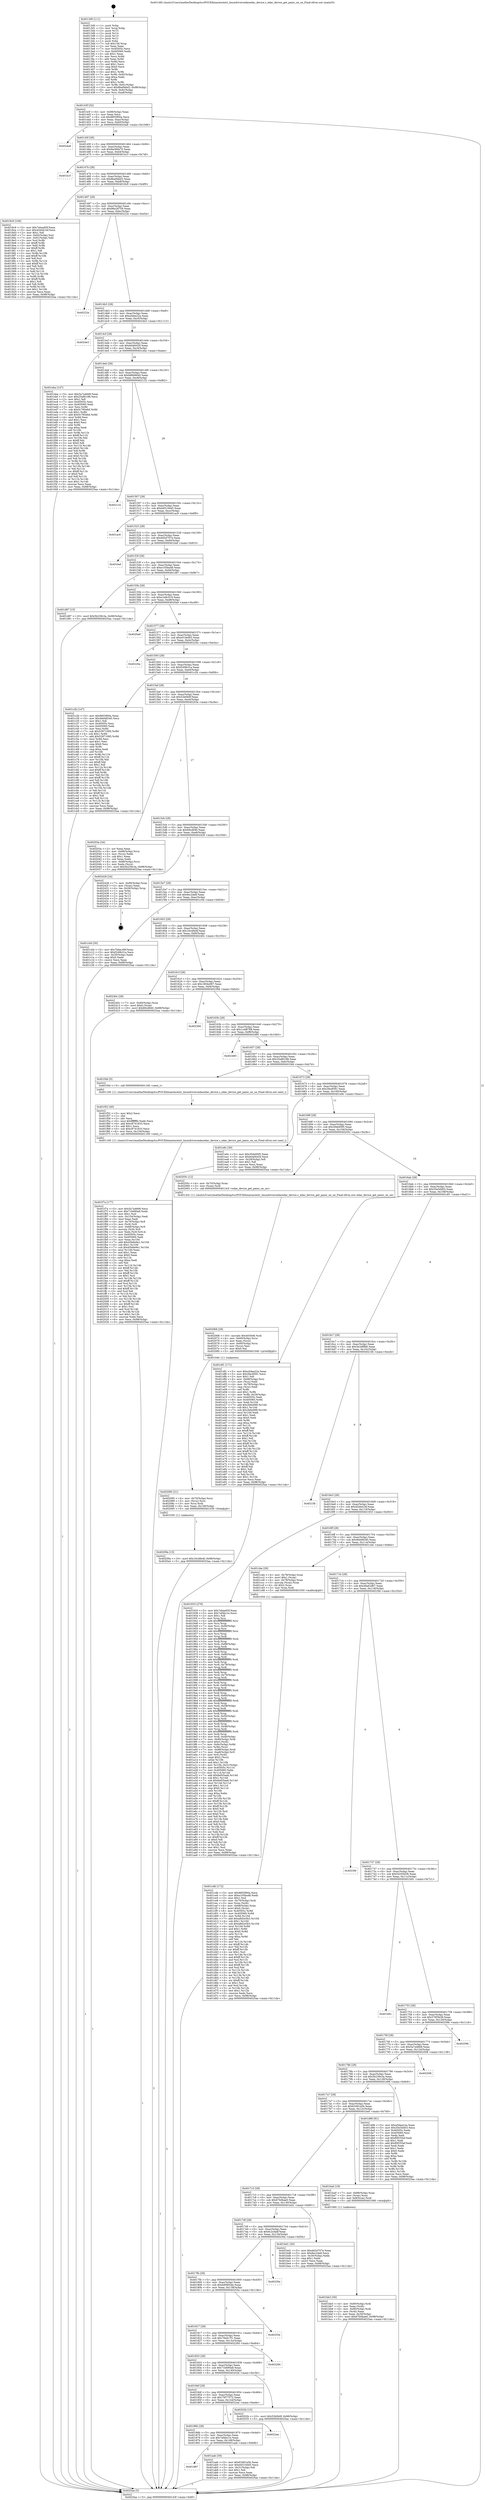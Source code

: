 digraph "0x4013d0" {
  label = "0x4013d0 (/mnt/c/Users/mathe/Desktop/tcc/POCII/binaries/extr_linuxdriversedacedac_device.c_edac_device_get_panic_on_ue_Final-ollvm.out::main(0))"
  labelloc = "t"
  node[shape=record]

  Entry [label="",width=0.3,height=0.3,shape=circle,fillcolor=black,style=filled]
  "0x40143f" [label="{
     0x40143f [32]\l
     | [instrs]\l
     &nbsp;&nbsp;0x40143f \<+6\>: mov -0x98(%rbp),%eax\l
     &nbsp;&nbsp;0x401445 \<+2\>: mov %eax,%ecx\l
     &nbsp;&nbsp;0x401447 \<+6\>: sub $0x8855f00a,%ecx\l
     &nbsp;&nbsp;0x40144d \<+6\>: mov %eax,-0xac(%rbp)\l
     &nbsp;&nbsp;0x401453 \<+6\>: mov %ecx,-0xb0(%rbp)\l
     &nbsp;&nbsp;0x401459 \<+6\>: je 00000000004024a6 \<main+0x10d6\>\l
  }"]
  "0x4024a6" [label="{
     0x4024a6\l
  }", style=dashed]
  "0x40145f" [label="{
     0x40145f [28]\l
     | [instrs]\l
     &nbsp;&nbsp;0x40145f \<+5\>: jmp 0000000000401464 \<main+0x94\>\l
     &nbsp;&nbsp;0x401464 \<+6\>: mov -0xac(%rbp),%eax\l
     &nbsp;&nbsp;0x40146a \<+5\>: sub $0x8a369a70,%eax\l
     &nbsp;&nbsp;0x40146f \<+6\>: mov %eax,-0xb4(%rbp)\l
     &nbsp;&nbsp;0x401475 \<+6\>: je 0000000000401b1f \<main+0x74f\>\l
  }"]
  Exit [label="",width=0.3,height=0.3,shape=circle,fillcolor=black,style=filled,peripheries=2]
  "0x401b1f" [label="{
     0x401b1f\l
  }", style=dashed]
  "0x40147b" [label="{
     0x40147b [28]\l
     | [instrs]\l
     &nbsp;&nbsp;0x40147b \<+5\>: jmp 0000000000401480 \<main+0xb0\>\l
     &nbsp;&nbsp;0x401480 \<+6\>: mov -0xac(%rbp),%eax\l
     &nbsp;&nbsp;0x401486 \<+5\>: sub $0x8ba0bbd3,%eax\l
     &nbsp;&nbsp;0x40148b \<+6\>: mov %eax,-0xb8(%rbp)\l
     &nbsp;&nbsp;0x401491 \<+6\>: je 00000000004018c9 \<main+0x4f9\>\l
  }"]
  "0x40209a" [label="{
     0x40209a [15]\l
     | [instrs]\l
     &nbsp;&nbsp;0x40209a \<+10\>: movl $0x16c48e4f,-0x98(%rbp)\l
     &nbsp;&nbsp;0x4020a4 \<+5\>: jmp 00000000004025aa \<main+0x11da\>\l
  }"]
  "0x4018c9" [label="{
     0x4018c9 [106]\l
     | [instrs]\l
     &nbsp;&nbsp;0x4018c9 \<+5\>: mov $0x7ebaa65f,%eax\l
     &nbsp;&nbsp;0x4018ce \<+5\>: mov $0x45d441bf,%ecx\l
     &nbsp;&nbsp;0x4018d3 \<+2\>: mov $0x1,%dl\l
     &nbsp;&nbsp;0x4018d5 \<+7\>: mov -0x92(%rbp),%sil\l
     &nbsp;&nbsp;0x4018dc \<+7\>: mov -0x91(%rbp),%dil\l
     &nbsp;&nbsp;0x4018e3 \<+3\>: mov %sil,%r8b\l
     &nbsp;&nbsp;0x4018e6 \<+4\>: xor $0xff,%r8b\l
     &nbsp;&nbsp;0x4018ea \<+3\>: mov %dil,%r9b\l
     &nbsp;&nbsp;0x4018ed \<+4\>: xor $0xff,%r9b\l
     &nbsp;&nbsp;0x4018f1 \<+3\>: xor $0x1,%dl\l
     &nbsp;&nbsp;0x4018f4 \<+3\>: mov %r8b,%r10b\l
     &nbsp;&nbsp;0x4018f7 \<+4\>: and $0xff,%r10b\l
     &nbsp;&nbsp;0x4018fb \<+3\>: and %dl,%sil\l
     &nbsp;&nbsp;0x4018fe \<+3\>: mov %r9b,%r11b\l
     &nbsp;&nbsp;0x401901 \<+4\>: and $0xff,%r11b\l
     &nbsp;&nbsp;0x401905 \<+3\>: and %dl,%dil\l
     &nbsp;&nbsp;0x401908 \<+3\>: or %sil,%r10b\l
     &nbsp;&nbsp;0x40190b \<+3\>: or %dil,%r11b\l
     &nbsp;&nbsp;0x40190e \<+3\>: xor %r11b,%r10b\l
     &nbsp;&nbsp;0x401911 \<+3\>: or %r9b,%r8b\l
     &nbsp;&nbsp;0x401914 \<+4\>: xor $0xff,%r8b\l
     &nbsp;&nbsp;0x401918 \<+3\>: or $0x1,%dl\l
     &nbsp;&nbsp;0x40191b \<+3\>: and %dl,%r8b\l
     &nbsp;&nbsp;0x40191e \<+3\>: or %r8b,%r10b\l
     &nbsp;&nbsp;0x401921 \<+4\>: test $0x1,%r10b\l
     &nbsp;&nbsp;0x401925 \<+3\>: cmovne %ecx,%eax\l
     &nbsp;&nbsp;0x401928 \<+6\>: mov %eax,-0x98(%rbp)\l
     &nbsp;&nbsp;0x40192e \<+5\>: jmp 00000000004025aa \<main+0x11da\>\l
  }"]
  "0x401497" [label="{
     0x401497 [28]\l
     | [instrs]\l
     &nbsp;&nbsp;0x401497 \<+5\>: jmp 000000000040149c \<main+0xcc\>\l
     &nbsp;&nbsp;0x40149c \<+6\>: mov -0xac(%rbp),%eax\l
     &nbsp;&nbsp;0x4014a2 \<+5\>: sub $0x96e28759,%eax\l
     &nbsp;&nbsp;0x4014a7 \<+6\>: mov %eax,-0xbc(%rbp)\l
     &nbsp;&nbsp;0x4014ad \<+6\>: je 000000000040222e \<main+0xe5e\>\l
  }"]
  "0x4025aa" [label="{
     0x4025aa [5]\l
     | [instrs]\l
     &nbsp;&nbsp;0x4025aa \<+5\>: jmp 000000000040143f \<main+0x6f\>\l
  }"]
  "0x4013d0" [label="{
     0x4013d0 [111]\l
     | [instrs]\l
     &nbsp;&nbsp;0x4013d0 \<+1\>: push %rbp\l
     &nbsp;&nbsp;0x4013d1 \<+3\>: mov %rsp,%rbp\l
     &nbsp;&nbsp;0x4013d4 \<+2\>: push %r15\l
     &nbsp;&nbsp;0x4013d6 \<+2\>: push %r14\l
     &nbsp;&nbsp;0x4013d8 \<+2\>: push %r13\l
     &nbsp;&nbsp;0x4013da \<+2\>: push %r12\l
     &nbsp;&nbsp;0x4013dc \<+1\>: push %rbx\l
     &nbsp;&nbsp;0x4013dd \<+7\>: sub $0x158,%rsp\l
     &nbsp;&nbsp;0x4013e4 \<+2\>: xor %eax,%eax\l
     &nbsp;&nbsp;0x4013e6 \<+7\>: mov 0x40505c,%ecx\l
     &nbsp;&nbsp;0x4013ed \<+7\>: mov 0x405060,%edx\l
     &nbsp;&nbsp;0x4013f4 \<+3\>: sub $0x1,%eax\l
     &nbsp;&nbsp;0x4013f7 \<+3\>: mov %ecx,%r8d\l
     &nbsp;&nbsp;0x4013fa \<+3\>: add %eax,%r8d\l
     &nbsp;&nbsp;0x4013fd \<+4\>: imul %r8d,%ecx\l
     &nbsp;&nbsp;0x401401 \<+3\>: and $0x1,%ecx\l
     &nbsp;&nbsp;0x401404 \<+3\>: cmp $0x0,%ecx\l
     &nbsp;&nbsp;0x401407 \<+4\>: sete %r9b\l
     &nbsp;&nbsp;0x40140b \<+4\>: and $0x1,%r9b\l
     &nbsp;&nbsp;0x40140f \<+7\>: mov %r9b,-0x92(%rbp)\l
     &nbsp;&nbsp;0x401416 \<+3\>: cmp $0xa,%edx\l
     &nbsp;&nbsp;0x401419 \<+4\>: setl %r9b\l
     &nbsp;&nbsp;0x40141d \<+4\>: and $0x1,%r9b\l
     &nbsp;&nbsp;0x401421 \<+7\>: mov %r9b,-0x91(%rbp)\l
     &nbsp;&nbsp;0x401428 \<+10\>: movl $0x8ba0bbd3,-0x98(%rbp)\l
     &nbsp;&nbsp;0x401432 \<+6\>: mov %edi,-0x9c(%rbp)\l
     &nbsp;&nbsp;0x401438 \<+7\>: mov %rsi,-0xa8(%rbp)\l
  }"]
  "0x402085" [label="{
     0x402085 [21]\l
     | [instrs]\l
     &nbsp;&nbsp;0x402085 \<+4\>: mov -0x70(%rbp),%rcx\l
     &nbsp;&nbsp;0x402089 \<+3\>: mov (%rcx),%rcx\l
     &nbsp;&nbsp;0x40208c \<+3\>: mov %rcx,%rdi\l
     &nbsp;&nbsp;0x40208f \<+6\>: mov %eax,-0x158(%rbp)\l
     &nbsp;&nbsp;0x402095 \<+5\>: call 0000000000401030 \<free@plt\>\l
     | [calls]\l
     &nbsp;&nbsp;0x401030 \{1\} (unknown)\l
  }"]
  "0x40222e" [label="{
     0x40222e\l
  }", style=dashed]
  "0x4014b3" [label="{
     0x4014b3 [28]\l
     | [instrs]\l
     &nbsp;&nbsp;0x4014b3 \<+5\>: jmp 00000000004014b8 \<main+0xe8\>\l
     &nbsp;&nbsp;0x4014b8 \<+6\>: mov -0xac(%rbp),%eax\l
     &nbsp;&nbsp;0x4014be \<+5\>: sub $0xa5dea22a,%eax\l
     &nbsp;&nbsp;0x4014c3 \<+6\>: mov %eax,-0xc0(%rbp)\l
     &nbsp;&nbsp;0x4014c9 \<+6\>: je 00000000004024e3 \<main+0x1113\>\l
  }"]
  "0x402068" [label="{
     0x402068 [29]\l
     | [instrs]\l
     &nbsp;&nbsp;0x402068 \<+10\>: movabs $0x4030d6,%rdi\l
     &nbsp;&nbsp;0x402072 \<+4\>: mov -0x60(%rbp),%rcx\l
     &nbsp;&nbsp;0x402076 \<+2\>: mov %eax,(%rcx)\l
     &nbsp;&nbsp;0x402078 \<+4\>: mov -0x60(%rbp),%rcx\l
     &nbsp;&nbsp;0x40207c \<+2\>: mov (%rcx),%esi\l
     &nbsp;&nbsp;0x40207e \<+2\>: mov $0x0,%al\l
     &nbsp;&nbsp;0x402080 \<+5\>: call 0000000000401040 \<printf@plt\>\l
     | [calls]\l
     &nbsp;&nbsp;0x401040 \{1\} (unknown)\l
  }"]
  "0x4024e3" [label="{
     0x4024e3\l
  }", style=dashed]
  "0x4014cf" [label="{
     0x4014cf [28]\l
     | [instrs]\l
     &nbsp;&nbsp;0x4014cf \<+5\>: jmp 00000000004014d4 \<main+0x104\>\l
     &nbsp;&nbsp;0x4014d4 \<+6\>: mov -0xac(%rbp),%eax\l
     &nbsp;&nbsp;0x4014da \<+5\>: sub $0xb0af4429,%eax\l
     &nbsp;&nbsp;0x4014df \<+6\>: mov %eax,-0xc4(%rbp)\l
     &nbsp;&nbsp;0x4014e5 \<+6\>: je 0000000000401eba \<main+0xaea\>\l
  }"]
  "0x401f7a" [label="{
     0x401f7a [177]\l
     | [instrs]\l
     &nbsp;&nbsp;0x401f7a \<+5\>: mov $0x5a7a4668,%ecx\l
     &nbsp;&nbsp;0x401f7f \<+5\>: mov $0x71b690a8,%edx\l
     &nbsp;&nbsp;0x401f84 \<+3\>: mov $0x1,%sil\l
     &nbsp;&nbsp;0x401f87 \<+6\>: mov -0x154(%rbp),%edi\l
     &nbsp;&nbsp;0x401f8d \<+3\>: imul %eax,%edi\l
     &nbsp;&nbsp;0x401f90 \<+4\>: mov -0x70(%rbp),%r8\l
     &nbsp;&nbsp;0x401f94 \<+3\>: mov (%r8),%r8\l
     &nbsp;&nbsp;0x401f97 \<+4\>: mov -0x68(%rbp),%r9\l
     &nbsp;&nbsp;0x401f9b \<+3\>: movslq (%r9),%r9\l
     &nbsp;&nbsp;0x401f9e \<+4\>: mov %edi,(%r8,%r9,4)\l
     &nbsp;&nbsp;0x401fa2 \<+7\>: mov 0x40505c,%eax\l
     &nbsp;&nbsp;0x401fa9 \<+7\>: mov 0x405060,%edi\l
     &nbsp;&nbsp;0x401fb0 \<+3\>: mov %eax,%r10d\l
     &nbsp;&nbsp;0x401fb3 \<+7\>: add $0x45b6e9a1,%r10d\l
     &nbsp;&nbsp;0x401fba \<+4\>: sub $0x1,%r10d\l
     &nbsp;&nbsp;0x401fbe \<+7\>: sub $0x45b6e9a1,%r10d\l
     &nbsp;&nbsp;0x401fc5 \<+4\>: imul %r10d,%eax\l
     &nbsp;&nbsp;0x401fc9 \<+3\>: and $0x1,%eax\l
     &nbsp;&nbsp;0x401fcc \<+3\>: cmp $0x0,%eax\l
     &nbsp;&nbsp;0x401fcf \<+4\>: sete %r11b\l
     &nbsp;&nbsp;0x401fd3 \<+3\>: cmp $0xa,%edi\l
     &nbsp;&nbsp;0x401fd6 \<+3\>: setl %bl\l
     &nbsp;&nbsp;0x401fd9 \<+3\>: mov %r11b,%r14b\l
     &nbsp;&nbsp;0x401fdc \<+4\>: xor $0xff,%r14b\l
     &nbsp;&nbsp;0x401fe0 \<+3\>: mov %bl,%r15b\l
     &nbsp;&nbsp;0x401fe3 \<+4\>: xor $0xff,%r15b\l
     &nbsp;&nbsp;0x401fe7 \<+4\>: xor $0x1,%sil\l
     &nbsp;&nbsp;0x401feb \<+3\>: mov %r14b,%r12b\l
     &nbsp;&nbsp;0x401fee \<+4\>: and $0xff,%r12b\l
     &nbsp;&nbsp;0x401ff2 \<+3\>: and %sil,%r11b\l
     &nbsp;&nbsp;0x401ff5 \<+3\>: mov %r15b,%r13b\l
     &nbsp;&nbsp;0x401ff8 \<+4\>: and $0xff,%r13b\l
     &nbsp;&nbsp;0x401ffc \<+3\>: and %sil,%bl\l
     &nbsp;&nbsp;0x401fff \<+3\>: or %r11b,%r12b\l
     &nbsp;&nbsp;0x402002 \<+3\>: or %bl,%r13b\l
     &nbsp;&nbsp;0x402005 \<+3\>: xor %r13b,%r12b\l
     &nbsp;&nbsp;0x402008 \<+3\>: or %r15b,%r14b\l
     &nbsp;&nbsp;0x40200b \<+4\>: xor $0xff,%r14b\l
     &nbsp;&nbsp;0x40200f \<+4\>: or $0x1,%sil\l
     &nbsp;&nbsp;0x402013 \<+3\>: and %sil,%r14b\l
     &nbsp;&nbsp;0x402016 \<+3\>: or %r14b,%r12b\l
     &nbsp;&nbsp;0x402019 \<+4\>: test $0x1,%r12b\l
     &nbsp;&nbsp;0x40201d \<+3\>: cmovne %edx,%ecx\l
     &nbsp;&nbsp;0x402020 \<+6\>: mov %ecx,-0x98(%rbp)\l
     &nbsp;&nbsp;0x402026 \<+5\>: jmp 00000000004025aa \<main+0x11da\>\l
  }"]
  "0x401eba" [label="{
     0x401eba [147]\l
     | [instrs]\l
     &nbsp;&nbsp;0x401eba \<+5\>: mov $0x5a7a4668,%eax\l
     &nbsp;&nbsp;0x401ebf \<+5\>: mov $0x25a80188,%ecx\l
     &nbsp;&nbsp;0x401ec4 \<+2\>: mov $0x1,%dl\l
     &nbsp;&nbsp;0x401ec6 \<+7\>: mov 0x40505c,%esi\l
     &nbsp;&nbsp;0x401ecd \<+7\>: mov 0x405060,%edi\l
     &nbsp;&nbsp;0x401ed4 \<+3\>: mov %esi,%r8d\l
     &nbsp;&nbsp;0x401ed7 \<+7\>: sub $0x5c785e6d,%r8d\l
     &nbsp;&nbsp;0x401ede \<+4\>: sub $0x1,%r8d\l
     &nbsp;&nbsp;0x401ee2 \<+7\>: add $0x5c785e6d,%r8d\l
     &nbsp;&nbsp;0x401ee9 \<+4\>: imul %r8d,%esi\l
     &nbsp;&nbsp;0x401eed \<+3\>: and $0x1,%esi\l
     &nbsp;&nbsp;0x401ef0 \<+3\>: cmp $0x0,%esi\l
     &nbsp;&nbsp;0x401ef3 \<+4\>: sete %r9b\l
     &nbsp;&nbsp;0x401ef7 \<+3\>: cmp $0xa,%edi\l
     &nbsp;&nbsp;0x401efa \<+4\>: setl %r10b\l
     &nbsp;&nbsp;0x401efe \<+3\>: mov %r9b,%r11b\l
     &nbsp;&nbsp;0x401f01 \<+4\>: xor $0xff,%r11b\l
     &nbsp;&nbsp;0x401f05 \<+3\>: mov %r10b,%bl\l
     &nbsp;&nbsp;0x401f08 \<+3\>: xor $0xff,%bl\l
     &nbsp;&nbsp;0x401f0b \<+3\>: xor $0x0,%dl\l
     &nbsp;&nbsp;0x401f0e \<+3\>: mov %r11b,%r14b\l
     &nbsp;&nbsp;0x401f11 \<+4\>: and $0x0,%r14b\l
     &nbsp;&nbsp;0x401f15 \<+3\>: and %dl,%r9b\l
     &nbsp;&nbsp;0x401f18 \<+3\>: mov %bl,%r15b\l
     &nbsp;&nbsp;0x401f1b \<+4\>: and $0x0,%r15b\l
     &nbsp;&nbsp;0x401f1f \<+3\>: and %dl,%r10b\l
     &nbsp;&nbsp;0x401f22 \<+3\>: or %r9b,%r14b\l
     &nbsp;&nbsp;0x401f25 \<+3\>: or %r10b,%r15b\l
     &nbsp;&nbsp;0x401f28 \<+3\>: xor %r15b,%r14b\l
     &nbsp;&nbsp;0x401f2b \<+3\>: or %bl,%r11b\l
     &nbsp;&nbsp;0x401f2e \<+4\>: xor $0xff,%r11b\l
     &nbsp;&nbsp;0x401f32 \<+3\>: or $0x0,%dl\l
     &nbsp;&nbsp;0x401f35 \<+3\>: and %dl,%r11b\l
     &nbsp;&nbsp;0x401f38 \<+3\>: or %r11b,%r14b\l
     &nbsp;&nbsp;0x401f3b \<+4\>: test $0x1,%r14b\l
     &nbsp;&nbsp;0x401f3f \<+3\>: cmovne %ecx,%eax\l
     &nbsp;&nbsp;0x401f42 \<+6\>: mov %eax,-0x98(%rbp)\l
     &nbsp;&nbsp;0x401f48 \<+5\>: jmp 00000000004025aa \<main+0x11da\>\l
  }"]
  "0x4014eb" [label="{
     0x4014eb [28]\l
     | [instrs]\l
     &nbsp;&nbsp;0x4014eb \<+5\>: jmp 00000000004014f0 \<main+0x120\>\l
     &nbsp;&nbsp;0x4014f0 \<+6\>: mov -0xac(%rbp),%eax\l
     &nbsp;&nbsp;0x4014f6 \<+5\>: sub $0xb8668640,%eax\l
     &nbsp;&nbsp;0x4014fb \<+6\>: mov %eax,-0xc8(%rbp)\l
     &nbsp;&nbsp;0x401501 \<+6\>: je 0000000000402132 \<main+0xd62\>\l
  }"]
  "0x401f52" [label="{
     0x401f52 [40]\l
     | [instrs]\l
     &nbsp;&nbsp;0x401f52 \<+5\>: mov $0x2,%ecx\l
     &nbsp;&nbsp;0x401f57 \<+1\>: cltd\l
     &nbsp;&nbsp;0x401f58 \<+2\>: idiv %ecx\l
     &nbsp;&nbsp;0x401f5a \<+6\>: imul $0xfffffffe,%edx,%ecx\l
     &nbsp;&nbsp;0x401f60 \<+6\>: add $0xc8741833,%ecx\l
     &nbsp;&nbsp;0x401f66 \<+3\>: add $0x1,%ecx\l
     &nbsp;&nbsp;0x401f69 \<+6\>: sub $0xc8741833,%ecx\l
     &nbsp;&nbsp;0x401f6f \<+6\>: mov %ecx,-0x154(%rbp)\l
     &nbsp;&nbsp;0x401f75 \<+5\>: call 0000000000401160 \<next_i\>\l
     | [calls]\l
     &nbsp;&nbsp;0x401160 \{1\} (/mnt/c/Users/mathe/Desktop/tcc/POCII/binaries/extr_linuxdriversedacedac_device.c_edac_device_get_panic_on_ue_Final-ollvm.out::next_i)\l
  }"]
  "0x402132" [label="{
     0x402132\l
  }", style=dashed]
  "0x401507" [label="{
     0x401507 [28]\l
     | [instrs]\l
     &nbsp;&nbsp;0x401507 \<+5\>: jmp 000000000040150c \<main+0x13c\>\l
     &nbsp;&nbsp;0x40150c \<+6\>: mov -0xac(%rbp),%eax\l
     &nbsp;&nbsp;0x401512 \<+5\>: sub $0xd4510d45,%eax\l
     &nbsp;&nbsp;0x401517 \<+6\>: mov %eax,-0xcc(%rbp)\l
     &nbsp;&nbsp;0x40151d \<+6\>: je 0000000000401ac9 \<main+0x6f9\>\l
  }"]
  "0x401cdb" [label="{
     0x401cdb [172]\l
     | [instrs]\l
     &nbsp;&nbsp;0x401cdb \<+5\>: mov $0x8855f00a,%ecx\l
     &nbsp;&nbsp;0x401ce0 \<+5\>: mov $0xe105ba48,%edx\l
     &nbsp;&nbsp;0x401ce5 \<+3\>: mov $0x1,%sil\l
     &nbsp;&nbsp;0x401ce8 \<+4\>: mov -0x70(%rbp),%rdi\l
     &nbsp;&nbsp;0x401cec \<+3\>: mov %rax,(%rdi)\l
     &nbsp;&nbsp;0x401cef \<+4\>: mov -0x68(%rbp),%rax\l
     &nbsp;&nbsp;0x401cf3 \<+6\>: movl $0x0,(%rax)\l
     &nbsp;&nbsp;0x401cf9 \<+8\>: mov 0x40505c,%r8d\l
     &nbsp;&nbsp;0x401d01 \<+8\>: mov 0x405060,%r9d\l
     &nbsp;&nbsp;0x401d09 \<+3\>: mov %r8d,%r10d\l
     &nbsp;&nbsp;0x401d0c \<+7\>: add $0xa8d2e5b3,%r10d\l
     &nbsp;&nbsp;0x401d13 \<+4\>: sub $0x1,%r10d\l
     &nbsp;&nbsp;0x401d17 \<+7\>: sub $0xa8d2e5b3,%r10d\l
     &nbsp;&nbsp;0x401d1e \<+4\>: imul %r10d,%r8d\l
     &nbsp;&nbsp;0x401d22 \<+4\>: and $0x1,%r8d\l
     &nbsp;&nbsp;0x401d26 \<+4\>: cmp $0x0,%r8d\l
     &nbsp;&nbsp;0x401d2a \<+4\>: sete %r11b\l
     &nbsp;&nbsp;0x401d2e \<+4\>: cmp $0xa,%r9d\l
     &nbsp;&nbsp;0x401d32 \<+3\>: setl %bl\l
     &nbsp;&nbsp;0x401d35 \<+3\>: mov %r11b,%r14b\l
     &nbsp;&nbsp;0x401d38 \<+4\>: xor $0xff,%r14b\l
     &nbsp;&nbsp;0x401d3c \<+3\>: mov %bl,%r15b\l
     &nbsp;&nbsp;0x401d3f \<+4\>: xor $0xff,%r15b\l
     &nbsp;&nbsp;0x401d43 \<+4\>: xor $0x1,%sil\l
     &nbsp;&nbsp;0x401d47 \<+3\>: mov %r14b,%r12b\l
     &nbsp;&nbsp;0x401d4a \<+4\>: and $0xff,%r12b\l
     &nbsp;&nbsp;0x401d4e \<+3\>: and %sil,%r11b\l
     &nbsp;&nbsp;0x401d51 \<+3\>: mov %r15b,%r13b\l
     &nbsp;&nbsp;0x401d54 \<+4\>: and $0xff,%r13b\l
     &nbsp;&nbsp;0x401d58 \<+3\>: and %sil,%bl\l
     &nbsp;&nbsp;0x401d5b \<+3\>: or %r11b,%r12b\l
     &nbsp;&nbsp;0x401d5e \<+3\>: or %bl,%r13b\l
     &nbsp;&nbsp;0x401d61 \<+3\>: xor %r13b,%r12b\l
     &nbsp;&nbsp;0x401d64 \<+3\>: or %r15b,%r14b\l
     &nbsp;&nbsp;0x401d67 \<+4\>: xor $0xff,%r14b\l
     &nbsp;&nbsp;0x401d6b \<+4\>: or $0x1,%sil\l
     &nbsp;&nbsp;0x401d6f \<+3\>: and %sil,%r14b\l
     &nbsp;&nbsp;0x401d72 \<+3\>: or %r14b,%r12b\l
     &nbsp;&nbsp;0x401d75 \<+4\>: test $0x1,%r12b\l
     &nbsp;&nbsp;0x401d79 \<+3\>: cmovne %edx,%ecx\l
     &nbsp;&nbsp;0x401d7c \<+6\>: mov %ecx,-0x98(%rbp)\l
     &nbsp;&nbsp;0x401d82 \<+5\>: jmp 00000000004025aa \<main+0x11da\>\l
  }"]
  "0x401ac9" [label="{
     0x401ac9\l
  }", style=dashed]
  "0x401523" [label="{
     0x401523 [28]\l
     | [instrs]\l
     &nbsp;&nbsp;0x401523 \<+5\>: jmp 0000000000401528 \<main+0x158\>\l
     &nbsp;&nbsp;0x401528 \<+6\>: mov -0xac(%rbp),%eax\l
     &nbsp;&nbsp;0x40152e \<+5\>: sub $0xdd2d707e,%eax\l
     &nbsp;&nbsp;0x401533 \<+6\>: mov %eax,-0xd0(%rbp)\l
     &nbsp;&nbsp;0x401539 \<+6\>: je 0000000000401bef \<main+0x81f\>\l
  }"]
  "0x401bb3" [label="{
     0x401bb3 [30]\l
     | [instrs]\l
     &nbsp;&nbsp;0x401bb3 \<+4\>: mov -0x80(%rbp),%rdi\l
     &nbsp;&nbsp;0x401bb7 \<+2\>: mov %eax,(%rdi)\l
     &nbsp;&nbsp;0x401bb9 \<+4\>: mov -0x80(%rbp),%rdi\l
     &nbsp;&nbsp;0x401bbd \<+2\>: mov (%rdi),%eax\l
     &nbsp;&nbsp;0x401bbf \<+3\>: mov %eax,-0x30(%rbp)\l
     &nbsp;&nbsp;0x401bc2 \<+10\>: movl $0x67b0bae0,-0x98(%rbp)\l
     &nbsp;&nbsp;0x401bcc \<+5\>: jmp 00000000004025aa \<main+0x11da\>\l
  }"]
  "0x401bef" [label="{
     0x401bef\l
  }", style=dashed]
  "0x40153f" [label="{
     0x40153f [28]\l
     | [instrs]\l
     &nbsp;&nbsp;0x40153f \<+5\>: jmp 0000000000401544 \<main+0x174\>\l
     &nbsp;&nbsp;0x401544 \<+6\>: mov -0xac(%rbp),%eax\l
     &nbsp;&nbsp;0x40154a \<+5\>: sub $0xe105ba48,%eax\l
     &nbsp;&nbsp;0x40154f \<+6\>: mov %eax,-0xd4(%rbp)\l
     &nbsp;&nbsp;0x401555 \<+6\>: je 0000000000401d87 \<main+0x9b7\>\l
  }"]
  "0x401887" [label="{
     0x401887\l
  }", style=dashed]
  "0x401d87" [label="{
     0x401d87 [15]\l
     | [instrs]\l
     &nbsp;&nbsp;0x401d87 \<+10\>: movl $0x5b239c3a,-0x98(%rbp)\l
     &nbsp;&nbsp;0x401d91 \<+5\>: jmp 00000000004025aa \<main+0x11da\>\l
  }"]
  "0x40155b" [label="{
     0x40155b [28]\l
     | [instrs]\l
     &nbsp;&nbsp;0x40155b \<+5\>: jmp 0000000000401560 \<main+0x190\>\l
     &nbsp;&nbsp;0x401560 \<+6\>: mov -0xac(%rbp),%eax\l
     &nbsp;&nbsp;0x401566 \<+5\>: sub $0xe1e6c519,%eax\l
     &nbsp;&nbsp;0x40156b \<+6\>: mov %eax,-0xd8(%rbp)\l
     &nbsp;&nbsp;0x401571 \<+6\>: je 00000000004020a9 \<main+0xcd9\>\l
  }"]
  "0x401aab" [label="{
     0x401aab [30]\l
     | [instrs]\l
     &nbsp;&nbsp;0x401aab \<+5\>: mov $0x63491a5b,%eax\l
     &nbsp;&nbsp;0x401ab0 \<+5\>: mov $0xd4510d45,%ecx\l
     &nbsp;&nbsp;0x401ab5 \<+3\>: mov -0x31(%rbp),%dl\l
     &nbsp;&nbsp;0x401ab8 \<+3\>: test $0x1,%dl\l
     &nbsp;&nbsp;0x401abb \<+3\>: cmovne %ecx,%eax\l
     &nbsp;&nbsp;0x401abe \<+6\>: mov %eax,-0x98(%rbp)\l
     &nbsp;&nbsp;0x401ac4 \<+5\>: jmp 00000000004025aa \<main+0x11da\>\l
  }"]
  "0x4020a9" [label="{
     0x4020a9\l
  }", style=dashed]
  "0x401577" [label="{
     0x401577 [28]\l
     | [instrs]\l
     &nbsp;&nbsp;0x401577 \<+5\>: jmp 000000000040157c \<main+0x1ac\>\l
     &nbsp;&nbsp;0x40157c \<+6\>: mov -0xac(%rbp),%eax\l
     &nbsp;&nbsp;0x401582 \<+5\>: sub $0xe51fe003,%eax\l
     &nbsp;&nbsp;0x401587 \<+6\>: mov %eax,-0xdc(%rbp)\l
     &nbsp;&nbsp;0x40158d \<+6\>: je 000000000040220a \<main+0xe3a\>\l
  }"]
  "0x40186b" [label="{
     0x40186b [28]\l
     | [instrs]\l
     &nbsp;&nbsp;0x40186b \<+5\>: jmp 0000000000401870 \<main+0x4a0\>\l
     &nbsp;&nbsp;0x401870 \<+6\>: mov -0xac(%rbp),%eax\l
     &nbsp;&nbsp;0x401876 \<+5\>: sub $0x7af4bc1e,%eax\l
     &nbsp;&nbsp;0x40187b \<+6\>: mov %eax,-0x148(%rbp)\l
     &nbsp;&nbsp;0x401881 \<+6\>: je 0000000000401aab \<main+0x6db\>\l
  }"]
  "0x40220a" [label="{
     0x40220a\l
  }", style=dashed]
  "0x401593" [label="{
     0x401593 [28]\l
     | [instrs]\l
     &nbsp;&nbsp;0x401593 \<+5\>: jmp 0000000000401598 \<main+0x1c8\>\l
     &nbsp;&nbsp;0x401598 \<+6\>: mov -0xac(%rbp),%eax\l
     &nbsp;&nbsp;0x40159e \<+5\>: sub $0xf249b31a,%eax\l
     &nbsp;&nbsp;0x4015a3 \<+6\>: mov %eax,-0xe0(%rbp)\l
     &nbsp;&nbsp;0x4015a9 \<+6\>: je 0000000000401c2b \<main+0x85b\>\l
  }"]
  "0x4022ae" [label="{
     0x4022ae\l
  }", style=dashed]
  "0x401c2b" [label="{
     0x401c2b [147]\l
     | [instrs]\l
     &nbsp;&nbsp;0x401c2b \<+5\>: mov $0x8855f00a,%eax\l
     &nbsp;&nbsp;0x401c30 \<+5\>: mov $0x46d48340,%ecx\l
     &nbsp;&nbsp;0x401c35 \<+2\>: mov $0x1,%dl\l
     &nbsp;&nbsp;0x401c37 \<+7\>: mov 0x40505c,%esi\l
     &nbsp;&nbsp;0x401c3e \<+7\>: mov 0x405060,%edi\l
     &nbsp;&nbsp;0x401c45 \<+3\>: mov %esi,%r8d\l
     &nbsp;&nbsp;0x401c48 \<+7\>: sub $0x53971085,%r8d\l
     &nbsp;&nbsp;0x401c4f \<+4\>: sub $0x1,%r8d\l
     &nbsp;&nbsp;0x401c53 \<+7\>: add $0x53971085,%r8d\l
     &nbsp;&nbsp;0x401c5a \<+4\>: imul %r8d,%esi\l
     &nbsp;&nbsp;0x401c5e \<+3\>: and $0x1,%esi\l
     &nbsp;&nbsp;0x401c61 \<+3\>: cmp $0x0,%esi\l
     &nbsp;&nbsp;0x401c64 \<+4\>: sete %r9b\l
     &nbsp;&nbsp;0x401c68 \<+3\>: cmp $0xa,%edi\l
     &nbsp;&nbsp;0x401c6b \<+4\>: setl %r10b\l
     &nbsp;&nbsp;0x401c6f \<+3\>: mov %r9b,%r11b\l
     &nbsp;&nbsp;0x401c72 \<+4\>: xor $0xff,%r11b\l
     &nbsp;&nbsp;0x401c76 \<+3\>: mov %r10b,%bl\l
     &nbsp;&nbsp;0x401c79 \<+3\>: xor $0xff,%bl\l
     &nbsp;&nbsp;0x401c7c \<+3\>: xor $0x1,%dl\l
     &nbsp;&nbsp;0x401c7f \<+3\>: mov %r11b,%r14b\l
     &nbsp;&nbsp;0x401c82 \<+4\>: and $0xff,%r14b\l
     &nbsp;&nbsp;0x401c86 \<+3\>: and %dl,%r9b\l
     &nbsp;&nbsp;0x401c89 \<+3\>: mov %bl,%r15b\l
     &nbsp;&nbsp;0x401c8c \<+4\>: and $0xff,%r15b\l
     &nbsp;&nbsp;0x401c90 \<+3\>: and %dl,%r10b\l
     &nbsp;&nbsp;0x401c93 \<+3\>: or %r9b,%r14b\l
     &nbsp;&nbsp;0x401c96 \<+3\>: or %r10b,%r15b\l
     &nbsp;&nbsp;0x401c99 \<+3\>: xor %r15b,%r14b\l
     &nbsp;&nbsp;0x401c9c \<+3\>: or %bl,%r11b\l
     &nbsp;&nbsp;0x401c9f \<+4\>: xor $0xff,%r11b\l
     &nbsp;&nbsp;0x401ca3 \<+3\>: or $0x1,%dl\l
     &nbsp;&nbsp;0x401ca6 \<+3\>: and %dl,%r11b\l
     &nbsp;&nbsp;0x401ca9 \<+3\>: or %r11b,%r14b\l
     &nbsp;&nbsp;0x401cac \<+4\>: test $0x1,%r14b\l
     &nbsp;&nbsp;0x401cb0 \<+3\>: cmovne %ecx,%eax\l
     &nbsp;&nbsp;0x401cb3 \<+6\>: mov %eax,-0x98(%rbp)\l
     &nbsp;&nbsp;0x401cb9 \<+5\>: jmp 00000000004025aa \<main+0x11da\>\l
  }"]
  "0x4015af" [label="{
     0x4015af [28]\l
     | [instrs]\l
     &nbsp;&nbsp;0x4015af \<+5\>: jmp 00000000004015b4 \<main+0x1e4\>\l
     &nbsp;&nbsp;0x4015b4 \<+6\>: mov -0xac(%rbp),%eax\l
     &nbsp;&nbsp;0x4015ba \<+5\>: sub $0x52b0b0f,%eax\l
     &nbsp;&nbsp;0x4015bf \<+6\>: mov %eax,-0xe4(%rbp)\l
     &nbsp;&nbsp;0x4015c5 \<+6\>: je 000000000040203a \<main+0xc6a\>\l
  }"]
  "0x40184f" [label="{
     0x40184f [28]\l
     | [instrs]\l
     &nbsp;&nbsp;0x40184f \<+5\>: jmp 0000000000401854 \<main+0x484\>\l
     &nbsp;&nbsp;0x401854 \<+6\>: mov -0xac(%rbp),%eax\l
     &nbsp;&nbsp;0x40185a \<+5\>: sub $0x75f77572,%eax\l
     &nbsp;&nbsp;0x40185f \<+6\>: mov %eax,-0x144(%rbp)\l
     &nbsp;&nbsp;0x401865 \<+6\>: je 00000000004022ae \<main+0xede\>\l
  }"]
  "0x40203a" [label="{
     0x40203a [34]\l
     | [instrs]\l
     &nbsp;&nbsp;0x40203a \<+2\>: xor %eax,%eax\l
     &nbsp;&nbsp;0x40203c \<+4\>: mov -0x68(%rbp),%rcx\l
     &nbsp;&nbsp;0x402040 \<+2\>: mov (%rcx),%edx\l
     &nbsp;&nbsp;0x402042 \<+3\>: sub $0x1,%eax\l
     &nbsp;&nbsp;0x402045 \<+2\>: sub %eax,%edx\l
     &nbsp;&nbsp;0x402047 \<+4\>: mov -0x68(%rbp),%rcx\l
     &nbsp;&nbsp;0x40204b \<+2\>: mov %edx,(%rcx)\l
     &nbsp;&nbsp;0x40204d \<+10\>: movl $0x5b239c3a,-0x98(%rbp)\l
     &nbsp;&nbsp;0x402057 \<+5\>: jmp 00000000004025aa \<main+0x11da\>\l
  }"]
  "0x4015cb" [label="{
     0x4015cb [28]\l
     | [instrs]\l
     &nbsp;&nbsp;0x4015cb \<+5\>: jmp 00000000004015d0 \<main+0x200\>\l
     &nbsp;&nbsp;0x4015d0 \<+6\>: mov -0xac(%rbp),%eax\l
     &nbsp;&nbsp;0x4015d6 \<+5\>: sub $0x69cd940,%eax\l
     &nbsp;&nbsp;0x4015db \<+6\>: mov %eax,-0xe8(%rbp)\l
     &nbsp;&nbsp;0x4015e1 \<+6\>: je 0000000000402428 \<main+0x1058\>\l
  }"]
  "0x40202b" [label="{
     0x40202b [15]\l
     | [instrs]\l
     &nbsp;&nbsp;0x40202b \<+10\>: movl $0x52b0b0f,-0x98(%rbp)\l
     &nbsp;&nbsp;0x402035 \<+5\>: jmp 00000000004025aa \<main+0x11da\>\l
  }"]
  "0x402428" [label="{
     0x402428 [24]\l
     | [instrs]\l
     &nbsp;&nbsp;0x402428 \<+7\>: mov -0x90(%rbp),%rax\l
     &nbsp;&nbsp;0x40242f \<+2\>: mov (%rax),%eax\l
     &nbsp;&nbsp;0x402431 \<+4\>: lea -0x28(%rbp),%rsp\l
     &nbsp;&nbsp;0x402435 \<+1\>: pop %rbx\l
     &nbsp;&nbsp;0x402436 \<+2\>: pop %r12\l
     &nbsp;&nbsp;0x402438 \<+2\>: pop %r13\l
     &nbsp;&nbsp;0x40243a \<+2\>: pop %r14\l
     &nbsp;&nbsp;0x40243c \<+2\>: pop %r15\l
     &nbsp;&nbsp;0x40243e \<+1\>: pop %rbp\l
     &nbsp;&nbsp;0x40243f \<+1\>: ret\l
  }"]
  "0x4015e7" [label="{
     0x4015e7 [28]\l
     | [instrs]\l
     &nbsp;&nbsp;0x4015e7 \<+5\>: jmp 00000000004015ec \<main+0x21c\>\l
     &nbsp;&nbsp;0x4015ec \<+6\>: mov -0xac(%rbp),%eax\l
     &nbsp;&nbsp;0x4015f2 \<+5\>: sub $0x9ec2de8,%eax\l
     &nbsp;&nbsp;0x4015f7 \<+6\>: mov %eax,-0xec(%rbp)\l
     &nbsp;&nbsp;0x4015fd \<+6\>: je 0000000000401c0d \<main+0x83d\>\l
  }"]
  "0x401833" [label="{
     0x401833 [28]\l
     | [instrs]\l
     &nbsp;&nbsp;0x401833 \<+5\>: jmp 0000000000401838 \<main+0x468\>\l
     &nbsp;&nbsp;0x401838 \<+6\>: mov -0xac(%rbp),%eax\l
     &nbsp;&nbsp;0x40183e \<+5\>: sub $0x71b690a8,%eax\l
     &nbsp;&nbsp;0x401843 \<+6\>: mov %eax,-0x140(%rbp)\l
     &nbsp;&nbsp;0x401849 \<+6\>: je 000000000040202b \<main+0xc5b\>\l
  }"]
  "0x401c0d" [label="{
     0x401c0d [30]\l
     | [instrs]\l
     &nbsp;&nbsp;0x401c0d \<+5\>: mov $0x7bbec48f,%eax\l
     &nbsp;&nbsp;0x401c12 \<+5\>: mov $0xf249b31a,%ecx\l
     &nbsp;&nbsp;0x401c17 \<+3\>: mov -0x30(%rbp),%edx\l
     &nbsp;&nbsp;0x401c1a \<+3\>: cmp $0x0,%edx\l
     &nbsp;&nbsp;0x401c1d \<+3\>: cmove %ecx,%eax\l
     &nbsp;&nbsp;0x401c20 \<+6\>: mov %eax,-0x98(%rbp)\l
     &nbsp;&nbsp;0x401c26 \<+5\>: jmp 00000000004025aa \<main+0x11da\>\l
  }"]
  "0x401603" [label="{
     0x401603 [28]\l
     | [instrs]\l
     &nbsp;&nbsp;0x401603 \<+5\>: jmp 0000000000401608 \<main+0x238\>\l
     &nbsp;&nbsp;0x401608 \<+6\>: mov -0xac(%rbp),%eax\l
     &nbsp;&nbsp;0x40160e \<+5\>: sub $0x16c48e4f,%eax\l
     &nbsp;&nbsp;0x401613 \<+6\>: mov %eax,-0xf0(%rbp)\l
     &nbsp;&nbsp;0x401619 \<+6\>: je 000000000040240c \<main+0x103c\>\l
  }"]
  "0x402284" [label="{
     0x402284\l
  }", style=dashed]
  "0x40240c" [label="{
     0x40240c [28]\l
     | [instrs]\l
     &nbsp;&nbsp;0x40240c \<+7\>: mov -0x90(%rbp),%rax\l
     &nbsp;&nbsp;0x402413 \<+6\>: movl $0x0,(%rax)\l
     &nbsp;&nbsp;0x402419 \<+10\>: movl $0x69cd940,-0x98(%rbp)\l
     &nbsp;&nbsp;0x402423 \<+5\>: jmp 00000000004025aa \<main+0x11da\>\l
  }"]
  "0x40161f" [label="{
     0x40161f [28]\l
     | [instrs]\l
     &nbsp;&nbsp;0x40161f \<+5\>: jmp 0000000000401624 \<main+0x254\>\l
     &nbsp;&nbsp;0x401624 \<+6\>: mov -0xac(%rbp),%eax\l
     &nbsp;&nbsp;0x40162a \<+5\>: sub $0x1804e067,%eax\l
     &nbsp;&nbsp;0x40162f \<+6\>: mov %eax,-0xf4(%rbp)\l
     &nbsp;&nbsp;0x401635 \<+6\>: je 000000000040239d \<main+0xfcd\>\l
  }"]
  "0x401817" [label="{
     0x401817 [28]\l
     | [instrs]\l
     &nbsp;&nbsp;0x401817 \<+5\>: jmp 000000000040181c \<main+0x44c\>\l
     &nbsp;&nbsp;0x40181c \<+6\>: mov -0xac(%rbp),%eax\l
     &nbsp;&nbsp;0x401822 \<+5\>: sub $0x70e0c7f1,%eax\l
     &nbsp;&nbsp;0x401827 \<+6\>: mov %eax,-0x13c(%rbp)\l
     &nbsp;&nbsp;0x40182d \<+6\>: je 0000000000402284 \<main+0xeb4\>\l
  }"]
  "0x40239d" [label="{
     0x40239d\l
  }", style=dashed]
  "0x40163b" [label="{
     0x40163b [28]\l
     | [instrs]\l
     &nbsp;&nbsp;0x40163b \<+5\>: jmp 0000000000401640 \<main+0x270\>\l
     &nbsp;&nbsp;0x401640 \<+6\>: mov -0xac(%rbp),%eax\l
     &nbsp;&nbsp;0x401646 \<+5\>: sub $0x1cef8768,%eax\l
     &nbsp;&nbsp;0x40164b \<+6\>: mov %eax,-0xf8(%rbp)\l
     &nbsp;&nbsp;0x401651 \<+6\>: je 0000000000402485 \<main+0x10b5\>\l
  }"]
  "0x40255e" [label="{
     0x40255e\l
  }", style=dashed]
  "0x402485" [label="{
     0x402485\l
  }", style=dashed]
  "0x401657" [label="{
     0x401657 [28]\l
     | [instrs]\l
     &nbsp;&nbsp;0x401657 \<+5\>: jmp 000000000040165c \<main+0x28c\>\l
     &nbsp;&nbsp;0x40165c \<+6\>: mov -0xac(%rbp),%eax\l
     &nbsp;&nbsp;0x401662 \<+5\>: sub $0x25a80188,%eax\l
     &nbsp;&nbsp;0x401667 \<+6\>: mov %eax,-0xfc(%rbp)\l
     &nbsp;&nbsp;0x40166d \<+6\>: je 0000000000401f4d \<main+0xb7d\>\l
  }"]
  "0x4017fb" [label="{
     0x4017fb [28]\l
     | [instrs]\l
     &nbsp;&nbsp;0x4017fb \<+5\>: jmp 0000000000401800 \<main+0x430\>\l
     &nbsp;&nbsp;0x401800 \<+6\>: mov -0xac(%rbp),%eax\l
     &nbsp;&nbsp;0x401806 \<+5\>: sub $0x6d080cbe,%eax\l
     &nbsp;&nbsp;0x40180b \<+6\>: mov %eax,-0x138(%rbp)\l
     &nbsp;&nbsp;0x401811 \<+6\>: je 000000000040255e \<main+0x118e\>\l
  }"]
  "0x401f4d" [label="{
     0x401f4d [5]\l
     | [instrs]\l
     &nbsp;&nbsp;0x401f4d \<+5\>: call 0000000000401160 \<next_i\>\l
     | [calls]\l
     &nbsp;&nbsp;0x401160 \{1\} (/mnt/c/Users/mathe/Desktop/tcc/POCII/binaries/extr_linuxdriversedacedac_device.c_edac_device_get_panic_on_ue_Final-ollvm.out::next_i)\l
  }"]
  "0x401673" [label="{
     0x401673 [28]\l
     | [instrs]\l
     &nbsp;&nbsp;0x401673 \<+5\>: jmp 0000000000401678 \<main+0x2a8\>\l
     &nbsp;&nbsp;0x401678 \<+6\>: mov -0xac(%rbp),%eax\l
     &nbsp;&nbsp;0x40167e \<+5\>: sub $0x2fec8591,%eax\l
     &nbsp;&nbsp;0x401683 \<+6\>: mov %eax,-0x100(%rbp)\l
     &nbsp;&nbsp;0x401689 \<+6\>: je 0000000000401e9c \<main+0xacc\>\l
  }"]
  "0x40230a" [label="{
     0x40230a\l
  }", style=dashed]
  "0x401e9c" [label="{
     0x401e9c [30]\l
     | [instrs]\l
     &nbsp;&nbsp;0x401e9c \<+5\>: mov $0x30de95f5,%eax\l
     &nbsp;&nbsp;0x401ea1 \<+5\>: mov $0xb0af4429,%ecx\l
     &nbsp;&nbsp;0x401ea6 \<+3\>: mov -0x29(%rbp),%dl\l
     &nbsp;&nbsp;0x401ea9 \<+3\>: test $0x1,%dl\l
     &nbsp;&nbsp;0x401eac \<+3\>: cmovne %ecx,%eax\l
     &nbsp;&nbsp;0x401eaf \<+6\>: mov %eax,-0x98(%rbp)\l
     &nbsp;&nbsp;0x401eb5 \<+5\>: jmp 00000000004025aa \<main+0x11da\>\l
  }"]
  "0x40168f" [label="{
     0x40168f [28]\l
     | [instrs]\l
     &nbsp;&nbsp;0x40168f \<+5\>: jmp 0000000000401694 \<main+0x2c4\>\l
     &nbsp;&nbsp;0x401694 \<+6\>: mov -0xac(%rbp),%eax\l
     &nbsp;&nbsp;0x40169a \<+5\>: sub $0x30de95f5,%eax\l
     &nbsp;&nbsp;0x40169f \<+6\>: mov %eax,-0x104(%rbp)\l
     &nbsp;&nbsp;0x4016a5 \<+6\>: je 000000000040205c \<main+0xc8c\>\l
  }"]
  "0x4017df" [label="{
     0x4017df [28]\l
     | [instrs]\l
     &nbsp;&nbsp;0x4017df \<+5\>: jmp 00000000004017e4 \<main+0x414\>\l
     &nbsp;&nbsp;0x4017e4 \<+6\>: mov -0xac(%rbp),%eax\l
     &nbsp;&nbsp;0x4017ea \<+5\>: sub $0x6c2cfadf,%eax\l
     &nbsp;&nbsp;0x4017ef \<+6\>: mov %eax,-0x134(%rbp)\l
     &nbsp;&nbsp;0x4017f5 \<+6\>: je 000000000040230a \<main+0xf3a\>\l
  }"]
  "0x40205c" [label="{
     0x40205c [12]\l
     | [instrs]\l
     &nbsp;&nbsp;0x40205c \<+4\>: mov -0x70(%rbp),%rax\l
     &nbsp;&nbsp;0x402060 \<+3\>: mov (%rax),%rdi\l
     &nbsp;&nbsp;0x402063 \<+5\>: call 00000000004013c0 \<edac_device_get_panic_on_ue\>\l
     | [calls]\l
     &nbsp;&nbsp;0x4013c0 \{1\} (/mnt/c/Users/mathe/Desktop/tcc/POCII/binaries/extr_linuxdriversedacedac_device.c_edac_device_get_panic_on_ue_Final-ollvm.out::edac_device_get_panic_on_ue)\l
  }"]
  "0x4016ab" [label="{
     0x4016ab [28]\l
     | [instrs]\l
     &nbsp;&nbsp;0x4016ab \<+5\>: jmp 00000000004016b0 \<main+0x2e0\>\l
     &nbsp;&nbsp;0x4016b0 \<+6\>: mov -0xac(%rbp),%eax\l
     &nbsp;&nbsp;0x4016b6 \<+5\>: sub $0x35e5d403,%eax\l
     &nbsp;&nbsp;0x4016bb \<+6\>: mov %eax,-0x108(%rbp)\l
     &nbsp;&nbsp;0x4016c1 \<+6\>: je 0000000000401df1 \<main+0xa21\>\l
  }"]
  "0x401bd1" [label="{
     0x401bd1 [30]\l
     | [instrs]\l
     &nbsp;&nbsp;0x401bd1 \<+5\>: mov $0xdd2d707e,%eax\l
     &nbsp;&nbsp;0x401bd6 \<+5\>: mov $0x9ec2de8,%ecx\l
     &nbsp;&nbsp;0x401bdb \<+3\>: mov -0x30(%rbp),%edx\l
     &nbsp;&nbsp;0x401bde \<+3\>: cmp $0x1,%edx\l
     &nbsp;&nbsp;0x401be1 \<+3\>: cmovl %ecx,%eax\l
     &nbsp;&nbsp;0x401be4 \<+6\>: mov %eax,-0x98(%rbp)\l
     &nbsp;&nbsp;0x401bea \<+5\>: jmp 00000000004025aa \<main+0x11da\>\l
  }"]
  "0x401df1" [label="{
     0x401df1 [171]\l
     | [instrs]\l
     &nbsp;&nbsp;0x401df1 \<+5\>: mov $0xa5dea22a,%eax\l
     &nbsp;&nbsp;0x401df6 \<+5\>: mov $0x2fec8591,%ecx\l
     &nbsp;&nbsp;0x401dfb \<+2\>: mov $0x1,%dl\l
     &nbsp;&nbsp;0x401dfd \<+4\>: mov -0x68(%rbp),%rsi\l
     &nbsp;&nbsp;0x401e01 \<+2\>: mov (%rsi),%edi\l
     &nbsp;&nbsp;0x401e03 \<+4\>: mov -0x78(%rbp),%rsi\l
     &nbsp;&nbsp;0x401e07 \<+2\>: cmp (%rsi),%edi\l
     &nbsp;&nbsp;0x401e09 \<+4\>: setl %r8b\l
     &nbsp;&nbsp;0x401e0d \<+4\>: and $0x1,%r8b\l
     &nbsp;&nbsp;0x401e11 \<+4\>: mov %r8b,-0x29(%rbp)\l
     &nbsp;&nbsp;0x401e15 \<+7\>: mov 0x40505c,%edi\l
     &nbsp;&nbsp;0x401e1c \<+8\>: mov 0x405060,%r9d\l
     &nbsp;&nbsp;0x401e24 \<+3\>: mov %edi,%r10d\l
     &nbsp;&nbsp;0x401e27 \<+7\>: add $0x2b6e999,%r10d\l
     &nbsp;&nbsp;0x401e2e \<+4\>: sub $0x1,%r10d\l
     &nbsp;&nbsp;0x401e32 \<+7\>: sub $0x2b6e999,%r10d\l
     &nbsp;&nbsp;0x401e39 \<+4\>: imul %r10d,%edi\l
     &nbsp;&nbsp;0x401e3d \<+3\>: and $0x1,%edi\l
     &nbsp;&nbsp;0x401e40 \<+3\>: cmp $0x0,%edi\l
     &nbsp;&nbsp;0x401e43 \<+4\>: sete %r8b\l
     &nbsp;&nbsp;0x401e47 \<+4\>: cmp $0xa,%r9d\l
     &nbsp;&nbsp;0x401e4b \<+4\>: setl %r11b\l
     &nbsp;&nbsp;0x401e4f \<+3\>: mov %r8b,%bl\l
     &nbsp;&nbsp;0x401e52 \<+3\>: xor $0xff,%bl\l
     &nbsp;&nbsp;0x401e55 \<+3\>: mov %r11b,%r14b\l
     &nbsp;&nbsp;0x401e58 \<+4\>: xor $0xff,%r14b\l
     &nbsp;&nbsp;0x401e5c \<+3\>: xor $0x1,%dl\l
     &nbsp;&nbsp;0x401e5f \<+3\>: mov %bl,%r15b\l
     &nbsp;&nbsp;0x401e62 \<+4\>: and $0xff,%r15b\l
     &nbsp;&nbsp;0x401e66 \<+3\>: and %dl,%r8b\l
     &nbsp;&nbsp;0x401e69 \<+3\>: mov %r14b,%r12b\l
     &nbsp;&nbsp;0x401e6c \<+4\>: and $0xff,%r12b\l
     &nbsp;&nbsp;0x401e70 \<+3\>: and %dl,%r11b\l
     &nbsp;&nbsp;0x401e73 \<+3\>: or %r8b,%r15b\l
     &nbsp;&nbsp;0x401e76 \<+3\>: or %r11b,%r12b\l
     &nbsp;&nbsp;0x401e79 \<+3\>: xor %r12b,%r15b\l
     &nbsp;&nbsp;0x401e7c \<+3\>: or %r14b,%bl\l
     &nbsp;&nbsp;0x401e7f \<+3\>: xor $0xff,%bl\l
     &nbsp;&nbsp;0x401e82 \<+3\>: or $0x1,%dl\l
     &nbsp;&nbsp;0x401e85 \<+2\>: and %dl,%bl\l
     &nbsp;&nbsp;0x401e87 \<+3\>: or %bl,%r15b\l
     &nbsp;&nbsp;0x401e8a \<+4\>: test $0x1,%r15b\l
     &nbsp;&nbsp;0x401e8e \<+3\>: cmovne %ecx,%eax\l
     &nbsp;&nbsp;0x401e91 \<+6\>: mov %eax,-0x98(%rbp)\l
     &nbsp;&nbsp;0x401e97 \<+5\>: jmp 00000000004025aa \<main+0x11da\>\l
  }"]
  "0x4016c7" [label="{
     0x4016c7 [28]\l
     | [instrs]\l
     &nbsp;&nbsp;0x4016c7 \<+5\>: jmp 00000000004016cc \<main+0x2fc\>\l
     &nbsp;&nbsp;0x4016cc \<+6\>: mov -0xac(%rbp),%eax\l
     &nbsp;&nbsp;0x4016d2 \<+5\>: sub $0x3e3df9b6,%eax\l
     &nbsp;&nbsp;0x4016d7 \<+6\>: mov %eax,-0x10c(%rbp)\l
     &nbsp;&nbsp;0x4016dd \<+6\>: je 00000000004021fb \<main+0xe2b\>\l
  }"]
  "0x4017c3" [label="{
     0x4017c3 [28]\l
     | [instrs]\l
     &nbsp;&nbsp;0x4017c3 \<+5\>: jmp 00000000004017c8 \<main+0x3f8\>\l
     &nbsp;&nbsp;0x4017c8 \<+6\>: mov -0xac(%rbp),%eax\l
     &nbsp;&nbsp;0x4017ce \<+5\>: sub $0x67b0bae0,%eax\l
     &nbsp;&nbsp;0x4017d3 \<+6\>: mov %eax,-0x130(%rbp)\l
     &nbsp;&nbsp;0x4017d9 \<+6\>: je 0000000000401bd1 \<main+0x801\>\l
  }"]
  "0x4021fb" [label="{
     0x4021fb\l
  }", style=dashed]
  "0x4016e3" [label="{
     0x4016e3 [28]\l
     | [instrs]\l
     &nbsp;&nbsp;0x4016e3 \<+5\>: jmp 00000000004016e8 \<main+0x318\>\l
     &nbsp;&nbsp;0x4016e8 \<+6\>: mov -0xac(%rbp),%eax\l
     &nbsp;&nbsp;0x4016ee \<+5\>: sub $0x45d441bf,%eax\l
     &nbsp;&nbsp;0x4016f3 \<+6\>: mov %eax,-0x110(%rbp)\l
     &nbsp;&nbsp;0x4016f9 \<+6\>: je 0000000000401933 \<main+0x563\>\l
  }"]
  "0x401ba0" [label="{
     0x401ba0 [19]\l
     | [instrs]\l
     &nbsp;&nbsp;0x401ba0 \<+7\>: mov -0x88(%rbp),%rax\l
     &nbsp;&nbsp;0x401ba7 \<+3\>: mov (%rax),%rax\l
     &nbsp;&nbsp;0x401baa \<+4\>: mov 0x8(%rax),%rdi\l
     &nbsp;&nbsp;0x401bae \<+5\>: call 0000000000401060 \<atoi@plt\>\l
     | [calls]\l
     &nbsp;&nbsp;0x401060 \{1\} (unknown)\l
  }"]
  "0x401933" [label="{
     0x401933 [376]\l
     | [instrs]\l
     &nbsp;&nbsp;0x401933 \<+5\>: mov $0x7ebaa65f,%eax\l
     &nbsp;&nbsp;0x401938 \<+5\>: mov $0x7af4bc1e,%ecx\l
     &nbsp;&nbsp;0x40193d \<+2\>: mov $0x1,%dl\l
     &nbsp;&nbsp;0x40193f \<+3\>: mov %rsp,%rsi\l
     &nbsp;&nbsp;0x401942 \<+4\>: add $0xfffffffffffffff0,%rsi\l
     &nbsp;&nbsp;0x401946 \<+3\>: mov %rsi,%rsp\l
     &nbsp;&nbsp;0x401949 \<+7\>: mov %rsi,-0x90(%rbp)\l
     &nbsp;&nbsp;0x401950 \<+3\>: mov %rsp,%rsi\l
     &nbsp;&nbsp;0x401953 \<+4\>: add $0xfffffffffffffff0,%rsi\l
     &nbsp;&nbsp;0x401957 \<+3\>: mov %rsi,%rsp\l
     &nbsp;&nbsp;0x40195a \<+3\>: mov %rsp,%rdi\l
     &nbsp;&nbsp;0x40195d \<+4\>: add $0xfffffffffffffff0,%rdi\l
     &nbsp;&nbsp;0x401961 \<+3\>: mov %rdi,%rsp\l
     &nbsp;&nbsp;0x401964 \<+7\>: mov %rdi,-0x88(%rbp)\l
     &nbsp;&nbsp;0x40196b \<+3\>: mov %rsp,%rdi\l
     &nbsp;&nbsp;0x40196e \<+4\>: add $0xfffffffffffffff0,%rdi\l
     &nbsp;&nbsp;0x401972 \<+3\>: mov %rdi,%rsp\l
     &nbsp;&nbsp;0x401975 \<+4\>: mov %rdi,-0x80(%rbp)\l
     &nbsp;&nbsp;0x401979 \<+3\>: mov %rsp,%rdi\l
     &nbsp;&nbsp;0x40197c \<+4\>: add $0xfffffffffffffff0,%rdi\l
     &nbsp;&nbsp;0x401980 \<+3\>: mov %rdi,%rsp\l
     &nbsp;&nbsp;0x401983 \<+4\>: mov %rdi,-0x78(%rbp)\l
     &nbsp;&nbsp;0x401987 \<+3\>: mov %rsp,%rdi\l
     &nbsp;&nbsp;0x40198a \<+4\>: add $0xfffffffffffffff0,%rdi\l
     &nbsp;&nbsp;0x40198e \<+3\>: mov %rdi,%rsp\l
     &nbsp;&nbsp;0x401991 \<+4\>: mov %rdi,-0x70(%rbp)\l
     &nbsp;&nbsp;0x401995 \<+3\>: mov %rsp,%rdi\l
     &nbsp;&nbsp;0x401998 \<+4\>: add $0xfffffffffffffff0,%rdi\l
     &nbsp;&nbsp;0x40199c \<+3\>: mov %rdi,%rsp\l
     &nbsp;&nbsp;0x40199f \<+4\>: mov %rdi,-0x68(%rbp)\l
     &nbsp;&nbsp;0x4019a3 \<+3\>: mov %rsp,%rdi\l
     &nbsp;&nbsp;0x4019a6 \<+4\>: add $0xfffffffffffffff0,%rdi\l
     &nbsp;&nbsp;0x4019aa \<+3\>: mov %rdi,%rsp\l
     &nbsp;&nbsp;0x4019ad \<+4\>: mov %rdi,-0x60(%rbp)\l
     &nbsp;&nbsp;0x4019b1 \<+3\>: mov %rsp,%rdi\l
     &nbsp;&nbsp;0x4019b4 \<+4\>: add $0xfffffffffffffff0,%rdi\l
     &nbsp;&nbsp;0x4019b8 \<+3\>: mov %rdi,%rsp\l
     &nbsp;&nbsp;0x4019bb \<+4\>: mov %rdi,-0x58(%rbp)\l
     &nbsp;&nbsp;0x4019bf \<+3\>: mov %rsp,%rdi\l
     &nbsp;&nbsp;0x4019c2 \<+4\>: add $0xfffffffffffffff0,%rdi\l
     &nbsp;&nbsp;0x4019c6 \<+3\>: mov %rdi,%rsp\l
     &nbsp;&nbsp;0x4019c9 \<+4\>: mov %rdi,-0x50(%rbp)\l
     &nbsp;&nbsp;0x4019cd \<+3\>: mov %rsp,%rdi\l
     &nbsp;&nbsp;0x4019d0 \<+4\>: add $0xfffffffffffffff0,%rdi\l
     &nbsp;&nbsp;0x4019d4 \<+3\>: mov %rdi,%rsp\l
     &nbsp;&nbsp;0x4019d7 \<+4\>: mov %rdi,-0x48(%rbp)\l
     &nbsp;&nbsp;0x4019db \<+3\>: mov %rsp,%rdi\l
     &nbsp;&nbsp;0x4019de \<+4\>: add $0xfffffffffffffff0,%rdi\l
     &nbsp;&nbsp;0x4019e2 \<+3\>: mov %rdi,%rsp\l
     &nbsp;&nbsp;0x4019e5 \<+4\>: mov %rdi,-0x40(%rbp)\l
     &nbsp;&nbsp;0x4019e9 \<+7\>: mov -0x90(%rbp),%rdi\l
     &nbsp;&nbsp;0x4019f0 \<+6\>: movl $0x0,(%rdi)\l
     &nbsp;&nbsp;0x4019f6 \<+7\>: mov -0x9c(%rbp),%r8d\l
     &nbsp;&nbsp;0x4019fd \<+3\>: mov %r8d,(%rsi)\l
     &nbsp;&nbsp;0x401a00 \<+7\>: mov -0x88(%rbp),%rdi\l
     &nbsp;&nbsp;0x401a07 \<+7\>: mov -0xa8(%rbp),%r9\l
     &nbsp;&nbsp;0x401a0e \<+3\>: mov %r9,(%rdi)\l
     &nbsp;&nbsp;0x401a11 \<+3\>: cmpl $0x2,(%rsi)\l
     &nbsp;&nbsp;0x401a14 \<+4\>: setne %r10b\l
     &nbsp;&nbsp;0x401a18 \<+4\>: and $0x1,%r10b\l
     &nbsp;&nbsp;0x401a1c \<+4\>: mov %r10b,-0x31(%rbp)\l
     &nbsp;&nbsp;0x401a20 \<+8\>: mov 0x40505c,%r11d\l
     &nbsp;&nbsp;0x401a28 \<+7\>: mov 0x405060,%ebx\l
     &nbsp;&nbsp;0x401a2f \<+3\>: mov %r11d,%r14d\l
     &nbsp;&nbsp;0x401a32 \<+7\>: add $0xfed55aa6,%r14d\l
     &nbsp;&nbsp;0x401a39 \<+4\>: sub $0x1,%r14d\l
     &nbsp;&nbsp;0x401a3d \<+7\>: sub $0xfed55aa6,%r14d\l
     &nbsp;&nbsp;0x401a44 \<+4\>: imul %r14d,%r11d\l
     &nbsp;&nbsp;0x401a48 \<+4\>: and $0x1,%r11d\l
     &nbsp;&nbsp;0x401a4c \<+4\>: cmp $0x0,%r11d\l
     &nbsp;&nbsp;0x401a50 \<+4\>: sete %r10b\l
     &nbsp;&nbsp;0x401a54 \<+3\>: cmp $0xa,%ebx\l
     &nbsp;&nbsp;0x401a57 \<+4\>: setl %r15b\l
     &nbsp;&nbsp;0x401a5b \<+3\>: mov %r10b,%r12b\l
     &nbsp;&nbsp;0x401a5e \<+4\>: xor $0xff,%r12b\l
     &nbsp;&nbsp;0x401a62 \<+3\>: mov %r15b,%r13b\l
     &nbsp;&nbsp;0x401a65 \<+4\>: xor $0xff,%r13b\l
     &nbsp;&nbsp;0x401a69 \<+3\>: xor $0x0,%dl\l
     &nbsp;&nbsp;0x401a6c \<+3\>: mov %r12b,%sil\l
     &nbsp;&nbsp;0x401a6f \<+4\>: and $0x0,%sil\l
     &nbsp;&nbsp;0x401a73 \<+3\>: and %dl,%r10b\l
     &nbsp;&nbsp;0x401a76 \<+3\>: mov %r13b,%dil\l
     &nbsp;&nbsp;0x401a79 \<+4\>: and $0x0,%dil\l
     &nbsp;&nbsp;0x401a7d \<+3\>: and %dl,%r15b\l
     &nbsp;&nbsp;0x401a80 \<+3\>: or %r10b,%sil\l
     &nbsp;&nbsp;0x401a83 \<+3\>: or %r15b,%dil\l
     &nbsp;&nbsp;0x401a86 \<+3\>: xor %dil,%sil\l
     &nbsp;&nbsp;0x401a89 \<+3\>: or %r13b,%r12b\l
     &nbsp;&nbsp;0x401a8c \<+4\>: xor $0xff,%r12b\l
     &nbsp;&nbsp;0x401a90 \<+3\>: or $0x0,%dl\l
     &nbsp;&nbsp;0x401a93 \<+3\>: and %dl,%r12b\l
     &nbsp;&nbsp;0x401a96 \<+3\>: or %r12b,%sil\l
     &nbsp;&nbsp;0x401a99 \<+4\>: test $0x1,%sil\l
     &nbsp;&nbsp;0x401a9d \<+3\>: cmovne %ecx,%eax\l
     &nbsp;&nbsp;0x401aa0 \<+6\>: mov %eax,-0x98(%rbp)\l
     &nbsp;&nbsp;0x401aa6 \<+5\>: jmp 00000000004025aa \<main+0x11da\>\l
  }"]
  "0x4016ff" [label="{
     0x4016ff [28]\l
     | [instrs]\l
     &nbsp;&nbsp;0x4016ff \<+5\>: jmp 0000000000401704 \<main+0x334\>\l
     &nbsp;&nbsp;0x401704 \<+6\>: mov -0xac(%rbp),%eax\l
     &nbsp;&nbsp;0x40170a \<+5\>: sub $0x46d48340,%eax\l
     &nbsp;&nbsp;0x40170f \<+6\>: mov %eax,-0x114(%rbp)\l
     &nbsp;&nbsp;0x401715 \<+6\>: je 0000000000401cbe \<main+0x8ee\>\l
  }"]
  "0x4017a7" [label="{
     0x4017a7 [28]\l
     | [instrs]\l
     &nbsp;&nbsp;0x4017a7 \<+5\>: jmp 00000000004017ac \<main+0x3dc\>\l
     &nbsp;&nbsp;0x4017ac \<+6\>: mov -0xac(%rbp),%eax\l
     &nbsp;&nbsp;0x4017b2 \<+5\>: sub $0x63491a5b,%eax\l
     &nbsp;&nbsp;0x4017b7 \<+6\>: mov %eax,-0x12c(%rbp)\l
     &nbsp;&nbsp;0x4017bd \<+6\>: je 0000000000401ba0 \<main+0x7d0\>\l
  }"]
  "0x401d96" [label="{
     0x401d96 [91]\l
     | [instrs]\l
     &nbsp;&nbsp;0x401d96 \<+5\>: mov $0xa5dea22a,%eax\l
     &nbsp;&nbsp;0x401d9b \<+5\>: mov $0x35e5d403,%ecx\l
     &nbsp;&nbsp;0x401da0 \<+7\>: mov 0x40505c,%edx\l
     &nbsp;&nbsp;0x401da7 \<+7\>: mov 0x405060,%esi\l
     &nbsp;&nbsp;0x401dae \<+2\>: mov %edx,%edi\l
     &nbsp;&nbsp;0x401db0 \<+6\>: sub $0xf0f255ef,%edi\l
     &nbsp;&nbsp;0x401db6 \<+3\>: sub $0x1,%edi\l
     &nbsp;&nbsp;0x401db9 \<+6\>: add $0xf0f255ef,%edi\l
     &nbsp;&nbsp;0x401dbf \<+3\>: imul %edi,%edx\l
     &nbsp;&nbsp;0x401dc2 \<+3\>: and $0x1,%edx\l
     &nbsp;&nbsp;0x401dc5 \<+3\>: cmp $0x0,%edx\l
     &nbsp;&nbsp;0x401dc8 \<+4\>: sete %r8b\l
     &nbsp;&nbsp;0x401dcc \<+3\>: cmp $0xa,%esi\l
     &nbsp;&nbsp;0x401dcf \<+4\>: setl %r9b\l
     &nbsp;&nbsp;0x401dd3 \<+3\>: mov %r8b,%r10b\l
     &nbsp;&nbsp;0x401dd6 \<+3\>: and %r9b,%r10b\l
     &nbsp;&nbsp;0x401dd9 \<+3\>: xor %r9b,%r8b\l
     &nbsp;&nbsp;0x401ddc \<+3\>: or %r8b,%r10b\l
     &nbsp;&nbsp;0x401ddf \<+4\>: test $0x1,%r10b\l
     &nbsp;&nbsp;0x401de3 \<+3\>: cmovne %ecx,%eax\l
     &nbsp;&nbsp;0x401de6 \<+6\>: mov %eax,-0x98(%rbp)\l
     &nbsp;&nbsp;0x401dec \<+5\>: jmp 00000000004025aa \<main+0x11da\>\l
  }"]
  "0x401cbe" [label="{
     0x401cbe [29]\l
     | [instrs]\l
     &nbsp;&nbsp;0x401cbe \<+4\>: mov -0x78(%rbp),%rax\l
     &nbsp;&nbsp;0x401cc2 \<+6\>: movl $0x1,(%rax)\l
     &nbsp;&nbsp;0x401cc8 \<+4\>: mov -0x78(%rbp),%rax\l
     &nbsp;&nbsp;0x401ccc \<+3\>: movslq (%rax),%rax\l
     &nbsp;&nbsp;0x401ccf \<+4\>: shl $0x2,%rax\l
     &nbsp;&nbsp;0x401cd3 \<+3\>: mov %rax,%rdi\l
     &nbsp;&nbsp;0x401cd6 \<+5\>: call 0000000000401050 \<malloc@plt\>\l
     | [calls]\l
     &nbsp;&nbsp;0x401050 \{1\} (unknown)\l
  }"]
  "0x40171b" [label="{
     0x40171b [28]\l
     | [instrs]\l
     &nbsp;&nbsp;0x40171b \<+5\>: jmp 0000000000401720 \<main+0x350\>\l
     &nbsp;&nbsp;0x401720 \<+6\>: mov -0xac(%rbp),%eax\l
     &nbsp;&nbsp;0x401726 \<+5\>: sub $0x48a62d67,%eax\l
     &nbsp;&nbsp;0x40172b \<+6\>: mov %eax,-0x118(%rbp)\l
     &nbsp;&nbsp;0x401731 \<+6\>: je 00000000004023fd \<main+0x102d\>\l
  }"]
  "0x40178b" [label="{
     0x40178b [28]\l
     | [instrs]\l
     &nbsp;&nbsp;0x40178b \<+5\>: jmp 0000000000401790 \<main+0x3c0\>\l
     &nbsp;&nbsp;0x401790 \<+6\>: mov -0xac(%rbp),%eax\l
     &nbsp;&nbsp;0x401796 \<+5\>: sub $0x5b239c3a,%eax\l
     &nbsp;&nbsp;0x40179b \<+6\>: mov %eax,-0x128(%rbp)\l
     &nbsp;&nbsp;0x4017a1 \<+6\>: je 0000000000401d96 \<main+0x9c6\>\l
  }"]
  "0x4023fd" [label="{
     0x4023fd\l
  }", style=dashed]
  "0x401737" [label="{
     0x401737 [28]\l
     | [instrs]\l
     &nbsp;&nbsp;0x401737 \<+5\>: jmp 000000000040173c \<main+0x36c\>\l
     &nbsp;&nbsp;0x40173c \<+6\>: mov -0xac(%rbp),%eax\l
     &nbsp;&nbsp;0x401742 \<+5\>: sub $0x54205d36,%eax\l
     &nbsp;&nbsp;0x401747 \<+6\>: mov %eax,-0x11c(%rbp)\l
     &nbsp;&nbsp;0x40174d \<+6\>: je 0000000000401b91 \<main+0x7c1\>\l
  }"]
  "0x402508" [label="{
     0x402508\l
  }", style=dashed]
  "0x401b91" [label="{
     0x401b91\l
  }", style=dashed]
  "0x401753" [label="{
     0x401753 [28]\l
     | [instrs]\l
     &nbsp;&nbsp;0x401753 \<+5\>: jmp 0000000000401758 \<main+0x388\>\l
     &nbsp;&nbsp;0x401758 \<+6\>: mov -0xac(%rbp),%eax\l
     &nbsp;&nbsp;0x40175e \<+5\>: sub $0x576f3b39,%eax\l
     &nbsp;&nbsp;0x401763 \<+6\>: mov %eax,-0x120(%rbp)\l
     &nbsp;&nbsp;0x401769 \<+6\>: je 000000000040259b \<main+0x11cb\>\l
  }"]
  "0x40176f" [label="{
     0x40176f [28]\l
     | [instrs]\l
     &nbsp;&nbsp;0x40176f \<+5\>: jmp 0000000000401774 \<main+0x3a4\>\l
     &nbsp;&nbsp;0x401774 \<+6\>: mov -0xac(%rbp),%eax\l
     &nbsp;&nbsp;0x40177a \<+5\>: sub $0x5a7a4668,%eax\l
     &nbsp;&nbsp;0x40177f \<+6\>: mov %eax,-0x124(%rbp)\l
     &nbsp;&nbsp;0x401785 \<+6\>: je 0000000000402508 \<main+0x1138\>\l
  }"]
  "0x40259b" [label="{
     0x40259b\l
  }", style=dashed]
  Entry -> "0x4013d0" [label=" 1"]
  "0x40143f" -> "0x4024a6" [label=" 0"]
  "0x40143f" -> "0x40145f" [label=" 22"]
  "0x402428" -> Exit [label=" 1"]
  "0x40145f" -> "0x401b1f" [label=" 0"]
  "0x40145f" -> "0x40147b" [label=" 22"]
  "0x40240c" -> "0x4025aa" [label=" 1"]
  "0x40147b" -> "0x4018c9" [label=" 1"]
  "0x40147b" -> "0x401497" [label=" 21"]
  "0x4018c9" -> "0x4025aa" [label=" 1"]
  "0x4013d0" -> "0x40143f" [label=" 1"]
  "0x4025aa" -> "0x40143f" [label=" 21"]
  "0x40209a" -> "0x4025aa" [label=" 1"]
  "0x401497" -> "0x40222e" [label=" 0"]
  "0x401497" -> "0x4014b3" [label=" 21"]
  "0x402085" -> "0x40209a" [label=" 1"]
  "0x4014b3" -> "0x4024e3" [label=" 0"]
  "0x4014b3" -> "0x4014cf" [label=" 21"]
  "0x402068" -> "0x402085" [label=" 1"]
  "0x4014cf" -> "0x401eba" [label=" 1"]
  "0x4014cf" -> "0x4014eb" [label=" 20"]
  "0x40205c" -> "0x402068" [label=" 1"]
  "0x4014eb" -> "0x402132" [label=" 0"]
  "0x4014eb" -> "0x401507" [label=" 20"]
  "0x40203a" -> "0x4025aa" [label=" 1"]
  "0x401507" -> "0x401ac9" [label=" 0"]
  "0x401507" -> "0x401523" [label=" 20"]
  "0x40202b" -> "0x4025aa" [label=" 1"]
  "0x401523" -> "0x401bef" [label=" 0"]
  "0x401523" -> "0x40153f" [label=" 20"]
  "0x401f7a" -> "0x4025aa" [label=" 1"]
  "0x40153f" -> "0x401d87" [label=" 1"]
  "0x40153f" -> "0x40155b" [label=" 19"]
  "0x401f52" -> "0x401f7a" [label=" 1"]
  "0x40155b" -> "0x4020a9" [label=" 0"]
  "0x40155b" -> "0x401577" [label=" 19"]
  "0x401f4d" -> "0x401f52" [label=" 1"]
  "0x401577" -> "0x40220a" [label=" 0"]
  "0x401577" -> "0x401593" [label=" 19"]
  "0x401e9c" -> "0x4025aa" [label=" 2"]
  "0x401593" -> "0x401c2b" [label=" 1"]
  "0x401593" -> "0x4015af" [label=" 18"]
  "0x401df1" -> "0x4025aa" [label=" 2"]
  "0x4015af" -> "0x40203a" [label=" 1"]
  "0x4015af" -> "0x4015cb" [label=" 17"]
  "0x401d87" -> "0x4025aa" [label=" 1"]
  "0x4015cb" -> "0x402428" [label=" 1"]
  "0x4015cb" -> "0x4015e7" [label=" 16"]
  "0x401cdb" -> "0x4025aa" [label=" 1"]
  "0x4015e7" -> "0x401c0d" [label=" 1"]
  "0x4015e7" -> "0x401603" [label=" 15"]
  "0x401c2b" -> "0x4025aa" [label=" 1"]
  "0x401603" -> "0x40240c" [label=" 1"]
  "0x401603" -> "0x40161f" [label=" 14"]
  "0x401c0d" -> "0x4025aa" [label=" 1"]
  "0x40161f" -> "0x40239d" [label=" 0"]
  "0x40161f" -> "0x40163b" [label=" 14"]
  "0x401bb3" -> "0x4025aa" [label=" 1"]
  "0x40163b" -> "0x402485" [label=" 0"]
  "0x40163b" -> "0x401657" [label=" 14"]
  "0x401ba0" -> "0x401bb3" [label=" 1"]
  "0x401657" -> "0x401f4d" [label=" 1"]
  "0x401657" -> "0x401673" [label=" 13"]
  "0x40186b" -> "0x401887" [label=" 0"]
  "0x401673" -> "0x401e9c" [label=" 2"]
  "0x401673" -> "0x40168f" [label=" 11"]
  "0x40186b" -> "0x401aab" [label=" 1"]
  "0x40168f" -> "0x40205c" [label=" 1"]
  "0x40168f" -> "0x4016ab" [label=" 10"]
  "0x40184f" -> "0x40186b" [label=" 1"]
  "0x4016ab" -> "0x401df1" [label=" 2"]
  "0x4016ab" -> "0x4016c7" [label=" 8"]
  "0x40184f" -> "0x4022ae" [label=" 0"]
  "0x4016c7" -> "0x4021fb" [label=" 0"]
  "0x4016c7" -> "0x4016e3" [label=" 8"]
  "0x401833" -> "0x40184f" [label=" 1"]
  "0x4016e3" -> "0x401933" [label=" 1"]
  "0x4016e3" -> "0x4016ff" [label=" 7"]
  "0x401833" -> "0x40202b" [label=" 1"]
  "0x401933" -> "0x4025aa" [label=" 1"]
  "0x401817" -> "0x401833" [label=" 2"]
  "0x4016ff" -> "0x401cbe" [label=" 1"]
  "0x4016ff" -> "0x40171b" [label=" 6"]
  "0x401817" -> "0x402284" [label=" 0"]
  "0x40171b" -> "0x4023fd" [label=" 0"]
  "0x40171b" -> "0x401737" [label=" 6"]
  "0x4017fb" -> "0x401817" [label=" 2"]
  "0x401737" -> "0x401b91" [label=" 0"]
  "0x401737" -> "0x401753" [label=" 6"]
  "0x4017fb" -> "0x40255e" [label=" 0"]
  "0x401753" -> "0x40259b" [label=" 0"]
  "0x401753" -> "0x40176f" [label=" 6"]
  "0x401aab" -> "0x4025aa" [label=" 1"]
  "0x40176f" -> "0x402508" [label=" 0"]
  "0x40176f" -> "0x40178b" [label=" 6"]
  "0x401bd1" -> "0x4025aa" [label=" 1"]
  "0x40178b" -> "0x401d96" [label=" 2"]
  "0x40178b" -> "0x4017a7" [label=" 4"]
  "0x401cbe" -> "0x401cdb" [label=" 1"]
  "0x4017a7" -> "0x401ba0" [label=" 1"]
  "0x4017a7" -> "0x4017c3" [label=" 3"]
  "0x401d96" -> "0x4025aa" [label=" 2"]
  "0x4017c3" -> "0x401bd1" [label=" 1"]
  "0x4017c3" -> "0x4017df" [label=" 2"]
  "0x401eba" -> "0x4025aa" [label=" 1"]
  "0x4017df" -> "0x40230a" [label=" 0"]
  "0x4017df" -> "0x4017fb" [label=" 2"]
}
